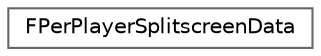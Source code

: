 digraph "Graphical Class Hierarchy"
{
 // INTERACTIVE_SVG=YES
 // LATEX_PDF_SIZE
  bgcolor="transparent";
  edge [fontname=Helvetica,fontsize=10,labelfontname=Helvetica,labelfontsize=10];
  node [fontname=Helvetica,fontsize=10,shape=box,height=0.2,width=0.4];
  rankdir="LR";
  Node0 [id="Node000000",label="FPerPlayerSplitscreenData",height=0.2,width=0.4,color="grey40", fillcolor="white", style="filled",URL="$d4/db4/structFPerPlayerSplitscreenData.html",tooltip="Structure to store splitscreen data."];
}
